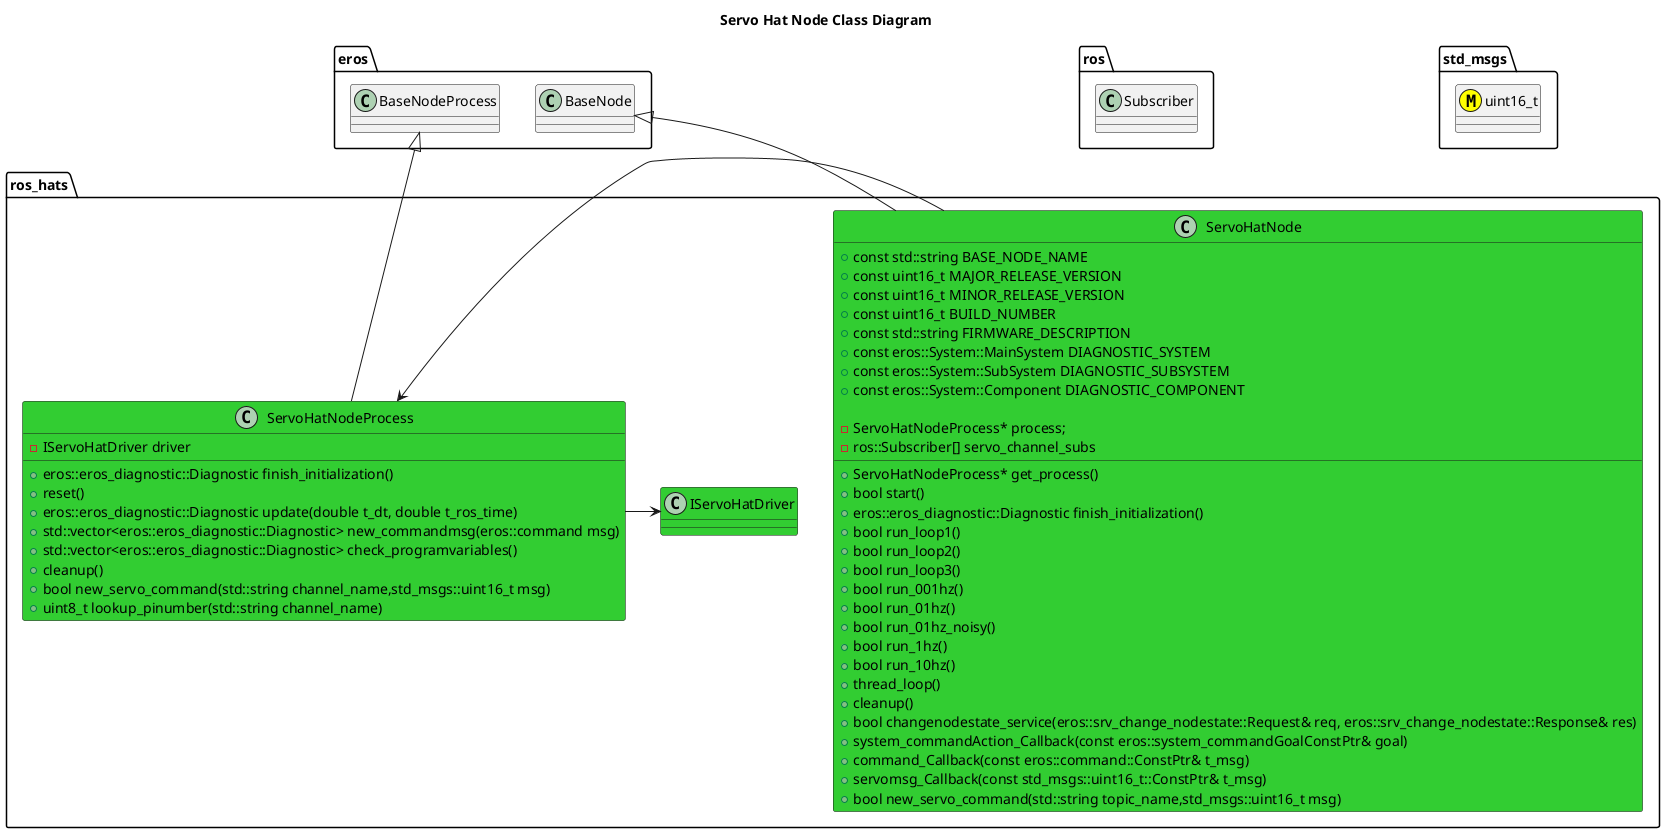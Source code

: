 @startuml
title Servo Hat Node Class Diagram

package ros {
  class Subscriber
}
package std_msgs {
  class uint16_t <<(M,#FFFF00)>>
}
package eros {
  class BaseNode
  class BaseNodeProcess
}

package ros_hats {
  class ServoHatNode #LimeGreen {
      +const std::string BASE_NODE_NAME
      +const uint16_t MAJOR_RELEASE_VERSION
      +const uint16_t MINOR_RELEASE_VERSION
      +const uint16_t BUILD_NUMBER
      +const std::string FIRMWARE_DESCRIPTION
      +const eros::System::MainSystem DIAGNOSTIC_SYSTEM
      +const eros::System::SubSystem DIAGNOSTIC_SUBSYSTEM
      +const eros::System::Component DIAGNOSTIC_COMPONENT
      +ServoHatNodeProcess* get_process()
      +bool start()
      +eros::eros_diagnostic::Diagnostic finish_initialization()
      +bool run_loop1()
      +bool run_loop2()
      +bool run_loop3()
      +bool run_001hz()
      +bool run_01hz()
      +bool run_01hz_noisy()
      +bool run_1hz()
      +bool run_10hz()
      +thread_loop()
      +cleanup()
      +bool changenodestate_service(eros::srv_change_nodestate::Request& req, eros::srv_change_nodestate::Response& res)
      +system_commandAction_Callback(const eros::system_commandGoalConstPtr& goal)
      +command_Callback(const eros::command::ConstPtr& t_msg)
      +servomsg_Callback(const std_msgs::uint16_t::ConstPtr& t_msg)
      +bool new_servo_command(std::string topic_name,std_msgs::uint16_t msg)

      -ServoHatNodeProcess* process;
      -ros::Subscriber[] servo_channel_subs
  }
  class ServoHatNodeProcess #LimeGreen {
      +eros::eros_diagnostic::Diagnostic finish_initialization()
      +reset()
      +eros::eros_diagnostic::Diagnostic update(double t_dt, double t_ros_time)
      +std::vector<eros::eros_diagnostic::Diagnostic> new_commandmsg(eros::command msg)
      +std::vector<eros::eros_diagnostic::Diagnostic> check_programvariables()
      +cleanup()
      +bool new_servo_command(std::string channel_name,std_msgs::uint16_t msg)
      +uint8_t lookup_pinumber(std::string channel_name)

      -IServoHatDriver driver

  }
  class IServoHatDriver #LimeGreen 
  BaseNode <|-- ServoHatNode
  BaseNodeProcess <|-- ServoHatNodeProcess
  ServoHatNode -> ServoHatNodeProcess
  ServoHatNodeProcess -> IServoHatDriver
}
@enduml